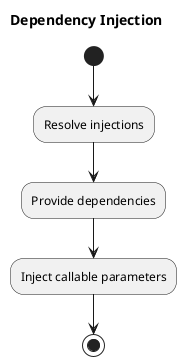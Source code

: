 @startuml
title Dependency Injection

(*) --> Resolve injections 
--> Provide dependencies
--> Inject callable parameters
--> (*)
@enduml


